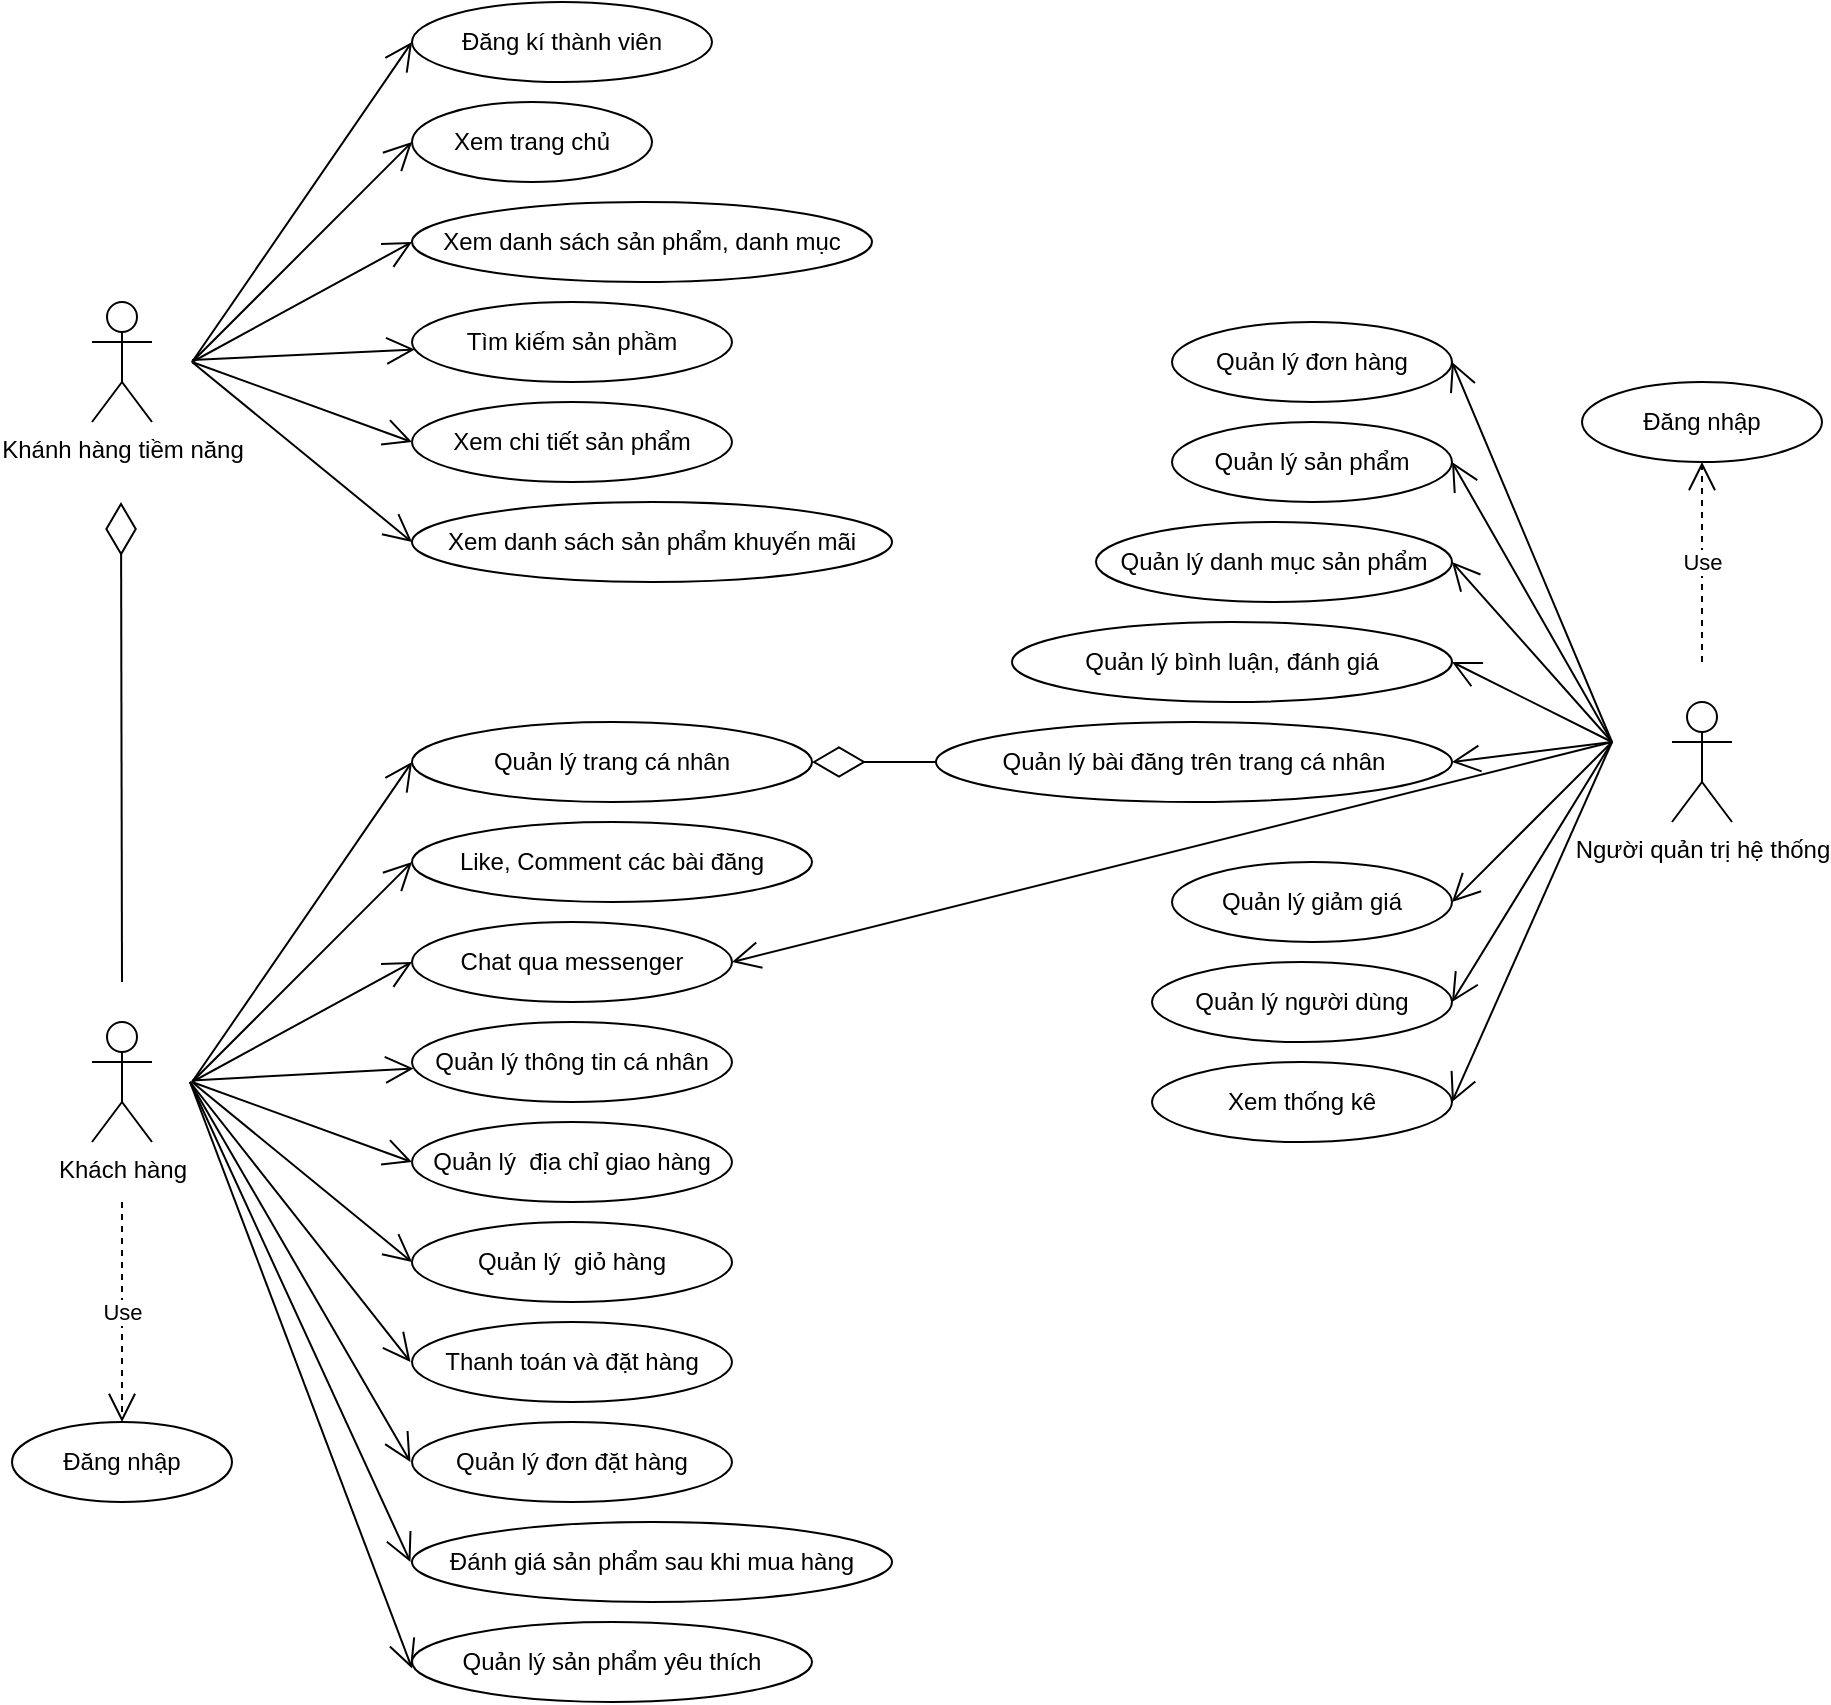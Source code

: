 <mxfile version="13.7.9" type="device"><diagram id="-ZhiQUVPZ_6EJFOSt0-a" name="Page-1"><mxGraphModel dx="1304" dy="1747" grid="1" gridSize="10" guides="1" tooltips="1" connect="1" arrows="1" fold="1" page="1" pageScale="1" pageWidth="850" pageHeight="1100" math="0" shadow="0"><root><mxCell id="0"/><mxCell id="1" parent="0"/><mxCell id="Hrloaapm_5-2KU3pgZoU-1" value="Khánh hàng tiềm năng" style="shape=umlActor;verticalLabelPosition=bottom;verticalAlign=top;html=1;" vertex="1" parent="1"><mxGeometry x="160" y="140" width="30" height="60" as="geometry"/></mxCell><mxCell id="Hrloaapm_5-2KU3pgZoU-2" value="Người quản trị hệ thống" style="shape=umlActor;verticalLabelPosition=bottom;verticalAlign=top;html=1;" vertex="1" parent="1"><mxGeometry x="950" y="340" width="30" height="60" as="geometry"/></mxCell><mxCell id="Hrloaapm_5-2KU3pgZoU-4" value="Khách hàng" style="shape=umlActor;verticalLabelPosition=bottom;verticalAlign=top;html=1;" vertex="1" parent="1"><mxGeometry x="160" y="500" width="30" height="60" as="geometry"/></mxCell><mxCell id="Hrloaapm_5-2KU3pgZoU-5" value="Xem trang chủ" style="ellipse;whiteSpace=wrap;html=1;" vertex="1" parent="1"><mxGeometry x="320" y="40" width="120" height="40" as="geometry"/></mxCell><mxCell id="Hrloaapm_5-2KU3pgZoU-6" value="Xem danh sách sản phẩm, danh mục" style="ellipse;whiteSpace=wrap;html=1;" vertex="1" parent="1"><mxGeometry x="320" y="90" width="230" height="40" as="geometry"/></mxCell><mxCell id="Hrloaapm_5-2KU3pgZoU-7" value="Tìm kiếm sản phầm" style="ellipse;whiteSpace=wrap;html=1;" vertex="1" parent="1"><mxGeometry x="320" y="140" width="160" height="40" as="geometry"/></mxCell><mxCell id="Hrloaapm_5-2KU3pgZoU-10" value="Xem chi tiết sản phẩm" style="ellipse;whiteSpace=wrap;html=1;" vertex="1" parent="1"><mxGeometry x="320" y="190" width="160" height="40" as="geometry"/></mxCell><mxCell id="Hrloaapm_5-2KU3pgZoU-11" value="Xem danh sách sản phẩm khuyến mãi" style="ellipse;whiteSpace=wrap;html=1;" vertex="1" parent="1"><mxGeometry x="320" y="240" width="240" height="40" as="geometry"/></mxCell><mxCell id="Hrloaapm_5-2KU3pgZoU-12" value="Chat qua messenger" style="ellipse;whiteSpace=wrap;html=1;" vertex="1" parent="1"><mxGeometry x="320" y="450" width="160" height="40" as="geometry"/></mxCell><mxCell id="Hrloaapm_5-2KU3pgZoU-13" value="Đăng kí thành viên" style="ellipse;whiteSpace=wrap;html=1;" vertex="1" parent="1"><mxGeometry x="320" y="-10" width="150" height="40" as="geometry"/></mxCell><mxCell id="Hrloaapm_5-2KU3pgZoU-21" value="" style="endArrow=diamondThin;endFill=0;endSize=24;html=1;" edge="1" parent="1"><mxGeometry width="160" relative="1" as="geometry"><mxPoint x="175" y="480" as="sourcePoint"/><mxPoint x="174.5" y="240" as="targetPoint"/></mxGeometry></mxCell><mxCell id="Hrloaapm_5-2KU3pgZoU-22" value="" style="endArrow=open;endFill=1;endSize=12;html=1;" edge="1" parent="1" target="Hrloaapm_5-2KU3pgZoU-7"><mxGeometry width="160" relative="1" as="geometry"><mxPoint x="210" y="169" as="sourcePoint"/><mxPoint x="530" y="280" as="targetPoint"/></mxGeometry></mxCell><mxCell id="Hrloaapm_5-2KU3pgZoU-26" value="" style="endArrow=open;endFill=1;endSize=12;html=1;entryX=0;entryY=0.5;entryDx=0;entryDy=0;" edge="1" parent="1" target="Hrloaapm_5-2KU3pgZoU-10"><mxGeometry width="160" relative="1" as="geometry"><mxPoint x="210" y="170" as="sourcePoint"/><mxPoint x="340.698" y="173.041" as="targetPoint"/></mxGeometry></mxCell><mxCell id="Hrloaapm_5-2KU3pgZoU-27" value="" style="endArrow=open;endFill=1;endSize=12;html=1;entryX=0;entryY=0.5;entryDx=0;entryDy=0;" edge="1" parent="1" target="Hrloaapm_5-2KU3pgZoU-11"><mxGeometry width="160" relative="1" as="geometry"><mxPoint x="210" y="170" as="sourcePoint"/><mxPoint x="320" y="220" as="targetPoint"/></mxGeometry></mxCell><mxCell id="Hrloaapm_5-2KU3pgZoU-28" value="" style="endArrow=open;endFill=1;endSize=12;html=1;entryX=0;entryY=0.5;entryDx=0;entryDy=0;" edge="1" parent="1" target="Hrloaapm_5-2KU3pgZoU-6"><mxGeometry width="160" relative="1" as="geometry"><mxPoint x="210" y="170" as="sourcePoint"/><mxPoint x="340.698" y="173.041" as="targetPoint"/></mxGeometry></mxCell><mxCell id="Hrloaapm_5-2KU3pgZoU-29" value="" style="endArrow=open;endFill=1;endSize=12;html=1;entryX=0;entryY=0.5;entryDx=0;entryDy=0;" edge="1" parent="1" target="Hrloaapm_5-2KU3pgZoU-5"><mxGeometry width="160" relative="1" as="geometry"><mxPoint x="210" y="170" as="sourcePoint"/><mxPoint x="310" y="120" as="targetPoint"/></mxGeometry></mxCell><mxCell id="Hrloaapm_5-2KU3pgZoU-30" value="" style="endArrow=open;endFill=1;endSize=12;html=1;entryX=0;entryY=0.5;entryDx=0;entryDy=0;" edge="1" parent="1" target="Hrloaapm_5-2KU3pgZoU-13"><mxGeometry width="160" relative="1" as="geometry"><mxPoint x="210" y="170" as="sourcePoint"/><mxPoint x="340" y="70" as="targetPoint"/></mxGeometry></mxCell><mxCell id="Hrloaapm_5-2KU3pgZoU-32" value="Quản lý thông tin cá nhân&lt;span style=&quot;color: rgba(0 , 0 , 0 , 0) ; font-family: monospace ; font-size: 0px&quot;&gt;%3CmxGraphModel%3E%3Croot%3E%3CmxCell%20id%3D%220%22%2F%3E%3CmxCell%20id%3D%221%22%20parent%3D%220%22%2F%3E%3CmxCell%20id%3D%222%22%20value%3D%22Chat%20qua%20messenger%22%20style%3D%22ellipse%3BwhiteSpace%3Dwrap%3Bhtml%3D1%3B%22%20vertex%3D%221%22%20parent%3D%221%22%3E%3CmxGeometry%20x%3D%22380%22%20y%3D%22400%22%20width%3D%22160%22%20height%3D%2240%22%20as%3D%22geometry%22%2F%3E%3C%2FmxCell%3E%3C%2Froot%3E%3C%2FmxGraphModel%3E&lt;/span&gt;" style="ellipse;whiteSpace=wrap;html=1;" vertex="1" parent="1"><mxGeometry x="320" y="500" width="160" height="40" as="geometry"/></mxCell><mxCell id="Hrloaapm_5-2KU3pgZoU-33" value="Quản lý&amp;nbsp; địa chỉ giao hàng&lt;span style=&quot;color: rgba(0 , 0 , 0 , 0) ; font-family: monospace ; font-size: 0px&quot;&gt;%3CmxGraphModel%3E%3Croot%3E%3CmxCell%20id%3D%220%22%2F%3E%3CmxCell%20id%3D%221%22%20parent%3D%220%22%2F%3E%3CmxCell%20id%3D%222%22%20value%3D%22Chat%20qua%20messenger%22%20style%3D%22ellipse%3BwhiteSpace%3Dwrap%3Bhtml%3D1%3B%22%20vertex%3D%221%22%20parent%3D%221%22%3E%3CmxGeometry%20x%3D%22380%22%20y%3D%22400%22%20width%3D%22160%22%20height%3D%2240%22%20as%3D%22geometry%22%2F%3E%3C%2FmxCell%3E%3C%2Froot%3E%3C%2F&lt;/span&gt;" style="ellipse;whiteSpace=wrap;html=1;" vertex="1" parent="1"><mxGeometry x="320" y="550" width="160" height="40" as="geometry"/></mxCell><mxCell id="Hrloaapm_5-2KU3pgZoU-34" value="Quản lý&amp;nbsp; giỏ hàng&lt;span style=&quot;color: rgba(0 , 0 , 0 , 0) ; font-family: monospace ; font-size: 0px&quot;&gt;%3CmxGraphModel%3E%3Croot%3E%3CmxCell%20id%3D%220%22%2F%3E%3CmxCell%20id%3D%221%22%20parent%3D%220%22%2F%3E%3CmxCell%20id%3D%222%22%20value%3D%22Chat%20qua%20messenger%22%20style%3D%22ellipse%3BwhiteSpace%3Dwrap%3Bhtml%3D1%3B%22%20vertex%3D%221%22%20parent%3D%221%22%3E%3CmxGeometry%20x%3D%22380%22%20y%3D%22400%22%20width%3D%22160%22%20height%3D%2240%22%20as%3D%22geometry%22%2F%3E%3C%2FmxCell%3E%3C%2Froot%3E%3C%2F&lt;/span&gt;" style="ellipse;whiteSpace=wrap;html=1;" vertex="1" parent="1"><mxGeometry x="320" y="600" width="160" height="40" as="geometry"/></mxCell><mxCell id="Hrloaapm_5-2KU3pgZoU-35" value="Đánh giá sản phẩm sau khi mua hàng" style="ellipse;whiteSpace=wrap;html=1;" vertex="1" parent="1"><mxGeometry x="320" y="750" width="240" height="40" as="geometry"/></mxCell><mxCell id="Hrloaapm_5-2KU3pgZoU-36" value="Quản lý đơn đặt hàng&lt;span style=&quot;color: rgba(0 , 0 , 0 , 0) ; font-family: monospace ; font-size: 0px&quot;&gt;%3CmxGraphModel%3E%3Croot%3E%3CmxCell%20id%3D%220%22%2F%3E%3CmxCell%20id%3D%221%22%20parent%3D%220%22%2F%3E%3CmxCell%20id%3D%222%22%20value%3D%22Chat%20qua%20messenger%22%20style%3D%22ellipse%3BwhiteSpace%3Dwrap%3Bhtml%3D1%3B%22%20vertex%3D%221%22%20parent%3D%221%22%3E%3CmxGeometry%20x%3D%22380%22%20y%3D%22400%22%20width%3D%22160%22%20height%3D%2240%22%20as%3D%22geometry%22%2F%3E%3C%2FmxCell%3E%3C%2Froot%3E%3C%2F&lt;/span&gt;" style="ellipse;whiteSpace=wrap;html=1;" vertex="1" parent="1"><mxGeometry x="320" y="700" width="160" height="40" as="geometry"/></mxCell><mxCell id="Hrloaapm_5-2KU3pgZoU-37" value="Thanh toán và đặt hàng" style="ellipse;whiteSpace=wrap;html=1;" vertex="1" parent="1"><mxGeometry x="320" y="650" width="160" height="40" as="geometry"/></mxCell><mxCell id="Hrloaapm_5-2KU3pgZoU-38" value="Quản lý trang cá nhân" style="ellipse;whiteSpace=wrap;html=1;" vertex="1" parent="1"><mxGeometry x="320" y="350" width="200" height="40" as="geometry"/></mxCell><mxCell id="Hrloaapm_5-2KU3pgZoU-39" value="Quản lý sản phẩm yêu thích" style="ellipse;whiteSpace=wrap;html=1;" vertex="1" parent="1"><mxGeometry x="320" y="800" width="200" height="40" as="geometry"/></mxCell><mxCell id="Hrloaapm_5-2KU3pgZoU-41" value="Like, Comment các bài đăng" style="ellipse;whiteSpace=wrap;html=1;" vertex="1" parent="1"><mxGeometry x="320" y="400" width="200" height="40" as="geometry"/></mxCell><mxCell id="Hrloaapm_5-2KU3pgZoU-42" value="" style="endArrow=open;endFill=1;endSize=12;html=1;" edge="1" parent="1"><mxGeometry width="160" relative="1" as="geometry"><mxPoint x="210" y="529.189" as="sourcePoint"/><mxPoint x="320.774" y="523.201" as="targetPoint"/></mxGeometry></mxCell><mxCell id="Hrloaapm_5-2KU3pgZoU-43" value="" style="endArrow=open;endFill=1;endSize=12;html=1;entryX=0;entryY=0.5;entryDx=0;entryDy=0;" edge="1" parent="1"><mxGeometry width="160" relative="1" as="geometry"><mxPoint x="210" y="530" as="sourcePoint"/><mxPoint x="320" y="570" as="targetPoint"/></mxGeometry></mxCell><mxCell id="Hrloaapm_5-2KU3pgZoU-44" value="" style="endArrow=open;endFill=1;endSize=12;html=1;entryX=0;entryY=0.5;entryDx=0;entryDy=0;" edge="1" parent="1"><mxGeometry width="160" relative="1" as="geometry"><mxPoint x="210" y="530" as="sourcePoint"/><mxPoint x="320" y="620" as="targetPoint"/></mxGeometry></mxCell><mxCell id="Hrloaapm_5-2KU3pgZoU-45" value="" style="endArrow=open;endFill=1;endSize=12;html=1;entryX=0;entryY=0.5;entryDx=0;entryDy=0;" edge="1" parent="1"><mxGeometry width="160" relative="1" as="geometry"><mxPoint x="210" y="530" as="sourcePoint"/><mxPoint x="320" y="470" as="targetPoint"/></mxGeometry></mxCell><mxCell id="Hrloaapm_5-2KU3pgZoU-46" value="" style="endArrow=open;endFill=1;endSize=12;html=1;entryX=0;entryY=0.5;entryDx=0;entryDy=0;" edge="1" parent="1"><mxGeometry width="160" relative="1" as="geometry"><mxPoint x="210" y="530" as="sourcePoint"/><mxPoint x="320" y="420" as="targetPoint"/></mxGeometry></mxCell><mxCell id="Hrloaapm_5-2KU3pgZoU-47" value="" style="endArrow=open;endFill=1;endSize=12;html=1;entryX=0;entryY=0.5;entryDx=0;entryDy=0;" edge="1" parent="1"><mxGeometry width="160" relative="1" as="geometry"><mxPoint x="210" y="530" as="sourcePoint"/><mxPoint x="320" y="370" as="targetPoint"/></mxGeometry></mxCell><mxCell id="Hrloaapm_5-2KU3pgZoU-48" value="" style="endArrow=open;endFill=1;endSize=12;html=1;" edge="1" parent="1"><mxGeometry width="160" relative="1" as="geometry"><mxPoint x="209" y="530" as="sourcePoint"/><mxPoint x="320.004" y="823.201" as="targetPoint"/></mxGeometry></mxCell><mxCell id="Hrloaapm_5-2KU3pgZoU-51" value="" style="endArrow=open;endFill=1;endSize=12;html=1;entryX=0;entryY=0.5;entryDx=0;entryDy=0;" edge="1" parent="1"><mxGeometry width="160" relative="1" as="geometry"><mxPoint x="209" y="530" as="sourcePoint"/><mxPoint x="319.23" y="770" as="targetPoint"/></mxGeometry></mxCell><mxCell id="Hrloaapm_5-2KU3pgZoU-52" value="" style="endArrow=open;endFill=1;endSize=12;html=1;entryX=0;entryY=0.5;entryDx=0;entryDy=0;" edge="1" parent="1"><mxGeometry width="160" relative="1" as="geometry"><mxPoint x="209" y="530" as="sourcePoint"/><mxPoint x="319.23" y="720" as="targetPoint"/></mxGeometry></mxCell><mxCell id="Hrloaapm_5-2KU3pgZoU-53" value="" style="endArrow=open;endFill=1;endSize=12;html=1;entryX=0;entryY=0.5;entryDx=0;entryDy=0;" edge="1" parent="1"><mxGeometry width="160" relative="1" as="geometry"><mxPoint x="209" y="530" as="sourcePoint"/><mxPoint x="319.23" y="670" as="targetPoint"/></mxGeometry></mxCell><mxCell id="Hrloaapm_5-2KU3pgZoU-54" value="Use" style="endArrow=open;endSize=12;dashed=1;html=1;entryX=0.5;entryY=0;entryDx=0;entryDy=0;" edge="1" parent="1" target="Hrloaapm_5-2KU3pgZoU-55"><mxGeometry width="160" relative="1" as="geometry"><mxPoint x="175" y="590" as="sourcePoint"/><mxPoint x="90" y="530" as="targetPoint"/></mxGeometry></mxCell><mxCell id="Hrloaapm_5-2KU3pgZoU-55" value="Đăng nhập" style="ellipse;whiteSpace=wrap;html=1;" vertex="1" parent="1"><mxGeometry x="120" y="700" width="110" height="40" as="geometry"/></mxCell><mxCell id="Hrloaapm_5-2KU3pgZoU-57" value="Use" style="endArrow=open;endSize=12;dashed=1;html=1;entryX=0.5;entryY=1;entryDx=0;entryDy=0;" edge="1" parent="1" target="Hrloaapm_5-2KU3pgZoU-58"><mxGeometry width="160" relative="1" as="geometry"><mxPoint x="965" y="320" as="sourcePoint"/><mxPoint x="1220" y="360" as="targetPoint"/></mxGeometry></mxCell><mxCell id="Hrloaapm_5-2KU3pgZoU-58" value="Đăng nhập" style="ellipse;whiteSpace=wrap;html=1;" vertex="1" parent="1"><mxGeometry x="905" y="180" width="120" height="40" as="geometry"/></mxCell><mxCell id="Hrloaapm_5-2KU3pgZoU-60" value="" style="endArrow=open;endFill=1;endSize=12;html=1;entryX=1;entryY=0.5;entryDx=0;entryDy=0;" edge="1" parent="1" target="Hrloaapm_5-2KU3pgZoU-12"><mxGeometry width="160" relative="1" as="geometry"><mxPoint x="920" y="360" as="sourcePoint"/><mxPoint x="780" y="540" as="targetPoint"/></mxGeometry></mxCell><mxCell id="Hrloaapm_5-2KU3pgZoU-62" value="Quản lý đơn hàng" style="ellipse;whiteSpace=wrap;html=1;" vertex="1" parent="1"><mxGeometry x="700" y="150" width="140" height="40" as="geometry"/></mxCell><mxCell id="Hrloaapm_5-2KU3pgZoU-63" value="Quản lý sản phẩm" style="ellipse;whiteSpace=wrap;html=1;" vertex="1" parent="1"><mxGeometry x="700" y="200" width="140" height="40" as="geometry"/></mxCell><mxCell id="Hrloaapm_5-2KU3pgZoU-64" value="Quản lý danh mục sản phẩm" style="ellipse;whiteSpace=wrap;html=1;" vertex="1" parent="1"><mxGeometry x="662" y="250" width="178" height="40" as="geometry"/></mxCell><mxCell id="Hrloaapm_5-2KU3pgZoU-65" value="Quản lý bình luận, đánh giá" style="ellipse;whiteSpace=wrap;html=1;" vertex="1" parent="1"><mxGeometry x="620" y="300" width="220" height="40" as="geometry"/></mxCell><mxCell id="Hrloaapm_5-2KU3pgZoU-67" value="Quản lý bài đăng trên trang cá nhân" style="ellipse;whiteSpace=wrap;html=1;" vertex="1" parent="1"><mxGeometry x="582" y="350" width="258" height="40" as="geometry"/></mxCell><mxCell id="Hrloaapm_5-2KU3pgZoU-69" value="Quản lý giảm giá&lt;span style=&quot;color: rgba(0 , 0 , 0 , 0) ; font-family: monospace ; font-size: 0px&quot;&gt;%3CmxGraphModel%3E%3Croot%3E%3CmxCell%20id%3D%220%22%2F%3E%3CmxCell%20id%3D%221%22%20parent%3D%220%22%2F%3E%3CmxCell%20id%3D%222%22%20value%3D%22Qu%E1%BA%A3n%20l%C3%BD%20s%C3%A1ch%22%20style%3D%22ellipse%3BwhiteSpace%3Dwrap%3Bhtml%3D1%3B%22%20vertex%3D%221%22%20parent%3D%221%22%3E%3CmxGeometry%20x%3D%22310%22%20y%3D%22200%22%20width%3D%22140%22%20height%3D%2240%22%20as%3D%22geometry%22%2F%3E%3C%2FmxCell%3E%3C%2Froot%3E%3C%2FmxGraphModel%3&lt;/span&gt;" style="ellipse;whiteSpace=wrap;html=1;" vertex="1" parent="1"><mxGeometry x="700" y="420" width="140" height="40" as="geometry"/></mxCell><mxCell id="Hrloaapm_5-2KU3pgZoU-70" value="Quản lý người dùng" style="ellipse;whiteSpace=wrap;html=1;" vertex="1" parent="1"><mxGeometry x="690" y="470" width="150" height="40" as="geometry"/></mxCell><mxCell id="Hrloaapm_5-2KU3pgZoU-71" value="" style="endArrow=open;endFill=1;endSize=12;html=1;entryX=1;entryY=0.5;entryDx=0;entryDy=0;" edge="1" parent="1" target="Hrloaapm_5-2KU3pgZoU-62"><mxGeometry width="160" relative="1" as="geometry"><mxPoint x="920" y="360" as="sourcePoint"/><mxPoint x="850" y="470" as="targetPoint"/></mxGeometry></mxCell><mxCell id="Hrloaapm_5-2KU3pgZoU-72" value="" style="endArrow=open;endFill=1;endSize=12;html=1;entryX=1;entryY=0.5;entryDx=0;entryDy=0;" edge="1" parent="1" target="Hrloaapm_5-2KU3pgZoU-64"><mxGeometry width="160" relative="1" as="geometry"><mxPoint x="920" y="360" as="sourcePoint"/><mxPoint x="840" y="265" as="targetPoint"/></mxGeometry></mxCell><mxCell id="Hrloaapm_5-2KU3pgZoU-73" value="" style="endArrow=open;endFill=1;endSize=12;html=1;" edge="1" parent="1"><mxGeometry width="160" relative="1" as="geometry"><mxPoint x="920" y="360" as="sourcePoint"/><mxPoint x="840" y="220" as="targetPoint"/></mxGeometry></mxCell><mxCell id="Hrloaapm_5-2KU3pgZoU-74" value="" style="endArrow=open;endFill=1;endSize=12;html=1;entryX=1;entryY=0.5;entryDx=0;entryDy=0;" edge="1" parent="1"><mxGeometry width="160" relative="1" as="geometry"><mxPoint x="920" y="360" as="sourcePoint"/><mxPoint x="840" y="370" as="targetPoint"/></mxGeometry></mxCell><mxCell id="Hrloaapm_5-2KU3pgZoU-75" value="" style="endArrow=open;endFill=1;endSize=12;html=1;entryX=1;entryY=0.5;entryDx=0;entryDy=0;" edge="1" parent="1" target="Hrloaapm_5-2KU3pgZoU-65"><mxGeometry width="160" relative="1" as="geometry"><mxPoint x="920" y="360" as="sourcePoint"/><mxPoint x="850" y="315" as="targetPoint"/></mxGeometry></mxCell><mxCell id="Hrloaapm_5-2KU3pgZoU-76" value="" style="endArrow=open;endFill=1;endSize=12;html=1;entryX=1;entryY=0.5;entryDx=0;entryDy=0;" edge="1" parent="1" target="Hrloaapm_5-2KU3pgZoU-69"><mxGeometry width="160" relative="1" as="geometry"><mxPoint x="920" y="360" as="sourcePoint"/><mxPoint x="850.0" y="330" as="targetPoint"/></mxGeometry></mxCell><mxCell id="Hrloaapm_5-2KU3pgZoU-77" value="" style="endArrow=open;endFill=1;endSize=12;html=1;entryX=1;entryY=0.5;entryDx=0;entryDy=0;" edge="1" parent="1" target="Hrloaapm_5-2KU3pgZoU-70"><mxGeometry width="160" relative="1" as="geometry"><mxPoint x="920" y="360" as="sourcePoint"/><mxPoint x="850" y="450" as="targetPoint"/></mxGeometry></mxCell><mxCell id="Hrloaapm_5-2KU3pgZoU-78" value="Xem thống kê" style="ellipse;whiteSpace=wrap;html=1;" vertex="1" parent="1"><mxGeometry x="690" y="520" width="150" height="40" as="geometry"/></mxCell><mxCell id="Hrloaapm_5-2KU3pgZoU-79" value="" style="endArrow=open;endFill=1;endSize=12;html=1;entryX=1;entryY=0.5;entryDx=0;entryDy=0;" edge="1" parent="1" target="Hrloaapm_5-2KU3pgZoU-78"><mxGeometry width="160" relative="1" as="geometry"><mxPoint x="920" y="360" as="sourcePoint"/><mxPoint x="850" y="500" as="targetPoint"/></mxGeometry></mxCell><mxCell id="Hrloaapm_5-2KU3pgZoU-80" value="" style="endArrow=diamondThin;endFill=0;endSize=24;html=1;entryX=1;entryY=0.5;entryDx=0;entryDy=0;exitX=0;exitY=0.5;exitDx=0;exitDy=0;" edge="1" parent="1" source="Hrloaapm_5-2KU3pgZoU-67" target="Hrloaapm_5-2KU3pgZoU-38"><mxGeometry width="160" relative="1" as="geometry"><mxPoint x="400" y="400" as="sourcePoint"/><mxPoint x="560" y="400" as="targetPoint"/></mxGeometry></mxCell></root></mxGraphModel></diagram></mxfile>